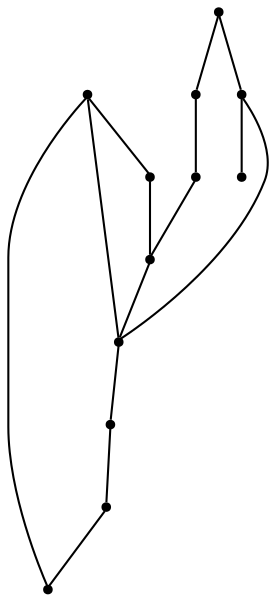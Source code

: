 graph {
  node [shape=point,comment="{\"directed\":false,\"doi\":\"10.1007/978-3-030-35802-0_30\",\"figure\":\"3 (1)\"}"]

  v0 [pos="662.5180267607566,1947.2253221857663"]
  v1 [pos="622.3532929597237,1886.9809310690148"]
  v2 [pos="662.5180267607566,2007.467487735175"]
  v3 [pos="662.5180267607566,2067.709653284584"]
  v4 [pos="562.1103890937425,1947.2253221857663"]
  v5 [pos="622.3532929597238,2127.9518188339925"]
  v6 [pos="562.1103890937425,2047.6317292908698"]
  v7 [pos="481.78508653303584,1886.9809310690148"]
  v8 [pos="481.78508653303584,1987.3874653493945"]
  v9 [pos="501.8674534335523,2087.7938724544974"]
  v10 [pos="401.4639490136884,1947.2253221857663"]
  v11 [pos="401.4639490136884,2047.6317292908698"]

  v0 -- v1 [id="-1",pos="662.5180267607566,1947.2253221857663 622.3532929597237,1886.9809310690148 622.3532929597237,1886.9809310690148 622.3532929597237,1886.9809310690148"]
  v11 -- v10 [id="-2",pos="401.4639490136884,2047.6317292908698 401.4639490136884,1947.2253221857663 401.4639490136884,1947.2253221857663 401.4639490136884,1947.2253221857663"]
  v11 -- v8 [id="-3",pos="401.4639490136884,2047.6317292908698 481.78508653303584,1987.3874653493945 481.78508653303584,1987.3874653493945 481.78508653303584,1987.3874653493945"]
  v10 -- v7 [id="-4",pos="401.4639490136884,1947.2253221857663 481.78508653303584,1886.9809310690148 481.78508653303584,1886.9809310690148 481.78508653303584,1886.9809310690148"]
  v8 -- v9 [id="-5",pos="481.78508653303584,1987.3874653493945 501.8674534335523,2087.7938724544974 501.8674534335523,2087.7938724544974 501.8674534335523,2087.7938724544974"]
  v8 -- v6 [id="-6",pos="481.78508653303584,1987.3874653493945 562.1103890937425,2047.6317292908698 562.1103890937425,2047.6317292908698 562.1103890937425,2047.6317292908698"]
  v7 -- v4 [id="-7",pos="481.78508653303584,1886.9809310690148 562.1103890937425,1947.2253221857663 562.1103890937425,1947.2253221857663 562.1103890937425,1947.2253221857663"]
  v6 -- v5 [id="-8",pos="562.1103890937425,2047.6317292908698 622.3532929597238,2127.9518188339925 622.3532929597238,2127.9518188339925 622.3532929597238,2127.9518188339925"]
  v6 -- v0 [id="-9",pos="562.1103890937425,2047.6317292908698 662.5180267607566,1947.2253221857663 662.5180267607566,1947.2253221857663 662.5180267607566,1947.2253221857663"]
  v4 -- v6 [id="-10",pos="562.1103890937425,1947.2253221857663 562.1103890937425,2047.6317292908698 562.1103890937425,2047.6317292908698 562.1103890937425,2047.6317292908698"]
  v5 -- v3 [id="-11",pos="622.3532929597238,2127.9518188339925 662.5180267607566,2067.709653284584 662.5180267607566,2067.709653284584 662.5180267607566,2067.709653284584"]
  v1 -- v4 [id="-12",pos="622.3532929597237,1886.9809310690148 562.1103890937425,1947.2253221857663 562.1103890937425,1947.2253221857663 562.1103890937425,1947.2253221857663"]
  v3 -- v2 [id="-13",pos="662.5180267607566,2067.709653284584 662.5180267607566,2007.467487735175 662.5180267607566,2007.467487735175 662.5180267607566,2007.467487735175"]
  v2 -- v0 [id="-14",pos="662.5180267607566,2007.467487735175 662.5180267607566,1947.2253221857663 662.5180267607566,1947.2253221857663 662.5180267607566,1947.2253221857663"]
}